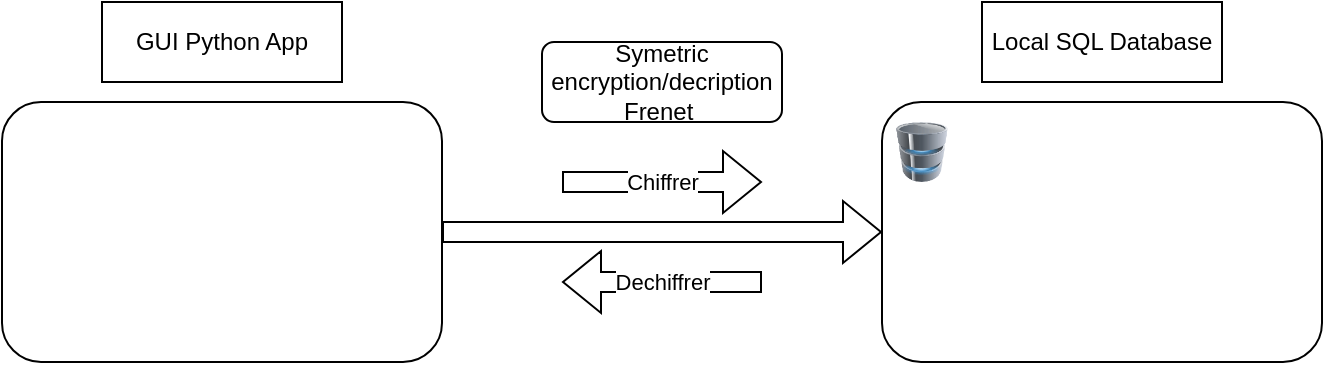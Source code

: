 <mxfile version="16.2.2" type="device"><diagram id="IxFn1N0RVu25XhWMSbnx" name="Page-1"><mxGraphModel dx="782" dy="472" grid="1" gridSize="10" guides="1" tooltips="1" connect="1" arrows="1" fold="1" page="1" pageScale="1" pageWidth="827" pageHeight="1169" math="0" shadow="0"><root><mxCell id="0"/><mxCell id="1" parent="0"/><mxCell id="5FeRBvXkBbjJMQbE12wq-11" value="" style="edgeStyle=orthogonalEdgeStyle;shape=flexArrow;rounded=0;orthogonalLoop=1;jettySize=auto;html=1;entryX=0;entryY=0.5;entryDx=0;entryDy=0;" edge="1" parent="1" source="5FeRBvXkBbjJMQbE12wq-1" target="5FeRBvXkBbjJMQbE12wq-6"><mxGeometry relative="1" as="geometry"><mxPoint x="420" y="235" as="targetPoint"/></mxGeometry></mxCell><mxCell id="5FeRBvXkBbjJMQbE12wq-1" value="" style="rounded=1;whiteSpace=wrap;html=1;" vertex="1" parent="1"><mxGeometry x="50" y="170" width="220" height="130" as="geometry"/></mxCell><mxCell id="5FeRBvXkBbjJMQbE12wq-2" value="GUI Python App" style="rounded=0;whiteSpace=wrap;html=1;" vertex="1" parent="1"><mxGeometry x="100" y="120" width="120" height="40" as="geometry"/></mxCell><mxCell id="5FeRBvXkBbjJMQbE12wq-4" value="Local SQL Database" style="rounded=0;whiteSpace=wrap;html=1;" vertex="1" parent="1"><mxGeometry x="540" y="120" width="120" height="40" as="geometry"/></mxCell><mxCell id="5FeRBvXkBbjJMQbE12wq-6" value="" style="rounded=1;whiteSpace=wrap;html=1;" vertex="1" parent="1"><mxGeometry x="490" y="170" width="220" height="130" as="geometry"/></mxCell><mxCell id="5FeRBvXkBbjJMQbE12wq-7" value="" style="image;html=1;image=img/lib/clip_art/computers/Database_128x128.png" vertex="1" parent="1"><mxGeometry x="490" y="180" width="40" height="30" as="geometry"/></mxCell><mxCell id="5FeRBvXkBbjJMQbE12wq-12" value="" style="endArrow=classic;html=1;rounded=0;shape=flexArrow;" edge="1" parent="1"><mxGeometry relative="1" as="geometry"><mxPoint x="330" y="210" as="sourcePoint"/><mxPoint x="430" y="210" as="targetPoint"/></mxGeometry></mxCell><mxCell id="5FeRBvXkBbjJMQbE12wq-13" value="Chiffrer" style="edgeLabel;resizable=0;html=1;align=center;verticalAlign=middle;" connectable="0" vertex="1" parent="5FeRBvXkBbjJMQbE12wq-12"><mxGeometry relative="1" as="geometry"/></mxCell><mxCell id="5FeRBvXkBbjJMQbE12wq-16" value="Symetric encryption/decription&lt;br&gt;Frenet&amp;nbsp;" style="rounded=1;whiteSpace=wrap;html=1;" vertex="1" parent="1"><mxGeometry x="320" y="140" width="120" height="40" as="geometry"/></mxCell><mxCell id="5FeRBvXkBbjJMQbE12wq-18" value="" style="endArrow=none;html=1;rounded=0;fontSize=11;shape=flexArrow;startArrow=block;endFill=0;" edge="1" parent="1"><mxGeometry relative="1" as="geometry"><mxPoint x="330" y="260" as="sourcePoint"/><mxPoint x="430" y="260" as="targetPoint"/></mxGeometry></mxCell><mxCell id="5FeRBvXkBbjJMQbE12wq-19" value="Dechiffrer" style="edgeLabel;resizable=0;html=1;align=center;verticalAlign=middle;fontSize=11;" connectable="0" vertex="1" parent="5FeRBvXkBbjJMQbE12wq-18"><mxGeometry relative="1" as="geometry"/></mxCell></root></mxGraphModel></diagram></mxfile>